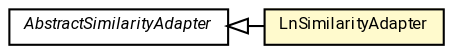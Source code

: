 #!/usr/local/bin/dot
#
# Class diagram 
# Generated by UMLGraph version R5_7_2-60-g0e99a6 (http://www.spinellis.gr/umlgraph/)
#

digraph G {
	graph [fontnames="svg"]
	edge [fontname="Roboto",fontsize=7,labelfontname="Roboto",labelfontsize=7,color="black"];
	node [fontname="Roboto",fontcolor="black",fontsize=8,shape=plaintext,margin=0,width=0,height=0];
	nodesep=0.15;
	ranksep=0.25;
	rankdir=LR;
	// de.lmu.ifi.dbs.elki.distance.distancefunction.adapter.AbstractSimilarityAdapter<O>
	c6440835 [label=<<table title="de.lmu.ifi.dbs.elki.distance.distancefunction.adapter.AbstractSimilarityAdapter" border="0" cellborder="1" cellspacing="0" cellpadding="2" href="AbstractSimilarityAdapter.html" target="_parent">
		<tr><td><table border="0" cellspacing="0" cellpadding="1">
		<tr><td align="center" balign="center"> <font face="Roboto"><i>AbstractSimilarityAdapter</i></font> </td></tr>
		</table></td></tr>
		</table>>, URL="AbstractSimilarityAdapter.html"];
	// de.lmu.ifi.dbs.elki.distance.distancefunction.adapter.LnSimilarityAdapter<O>
	c6440838 [label=<<table title="de.lmu.ifi.dbs.elki.distance.distancefunction.adapter.LnSimilarityAdapter" border="0" cellborder="1" cellspacing="0" cellpadding="2" bgcolor="lemonChiffon" href="LnSimilarityAdapter.html" target="_parent">
		<tr><td><table border="0" cellspacing="0" cellpadding="1">
		<tr><td align="center" balign="center"> <font face="Roboto">LnSimilarityAdapter</font> </td></tr>
		</table></td></tr>
		</table>>, URL="LnSimilarityAdapter.html"];
	// de.lmu.ifi.dbs.elki.distance.distancefunction.adapter.LnSimilarityAdapter<O> extends de.lmu.ifi.dbs.elki.distance.distancefunction.adapter.AbstractSimilarityAdapter<O>
	c6440835 -> c6440838 [arrowtail=empty,dir=back,weight=10];
}

